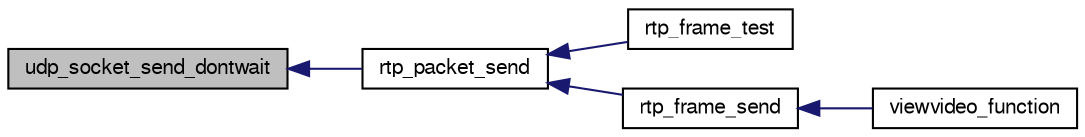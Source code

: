 digraph "udp_socket_send_dontwait"
{
  edge [fontname="FreeSans",fontsize="10",labelfontname="FreeSans",labelfontsize="10"];
  node [fontname="FreeSans",fontsize="10",shape=record];
  rankdir="LR";
  Node1 [label="udp_socket_send_dontwait",height=0.2,width=0.4,color="black", fillcolor="grey75", style="filled", fontcolor="black"];
  Node1 -> Node2 [dir="back",color="midnightblue",fontsize="10",style="solid",fontname="FreeSans"];
  Node2 [label="rtp_packet_send",height=0.2,width=0.4,color="black", fillcolor="white", style="filled",URL="$rtp_8c.html#aedd2d69861650f90d27683d366946e03"];
  Node2 -> Node3 [dir="back",color="midnightblue",fontsize="10",style="solid",fontname="FreeSans"];
  Node3 [label="rtp_frame_test",height=0.2,width=0.4,color="black", fillcolor="white", style="filled",URL="$rtp_8h.html#a6c9aa998b02c9ff5099bb3fc6bbc2b5e",tooltip="Send a test RTP frame. "];
  Node2 -> Node4 [dir="back",color="midnightblue",fontsize="10",style="solid",fontname="FreeSans"];
  Node4 [label="rtp_frame_send",height=0.2,width=0.4,color="black", fillcolor="white", style="filled",URL="$rtp_8h.html#a31d0efc8803ccbb83cb0b713e69ff16f",tooltip="Send an RTP frame. "];
  Node4 -> Node5 [dir="back",color="midnightblue",fontsize="10",style="solid",fontname="FreeSans"];
  Node5 [label="viewvideo_function",height=0.2,width=0.4,color="black", fillcolor="white", style="filled",URL="$viewvideo_8c.html#a4796c0ca6ba23a9dd0172784d2e94d59",tooltip="Handles all the video streaming and saving of the image shots This is a separate thread, so it needs to be thread safe! "];
}
